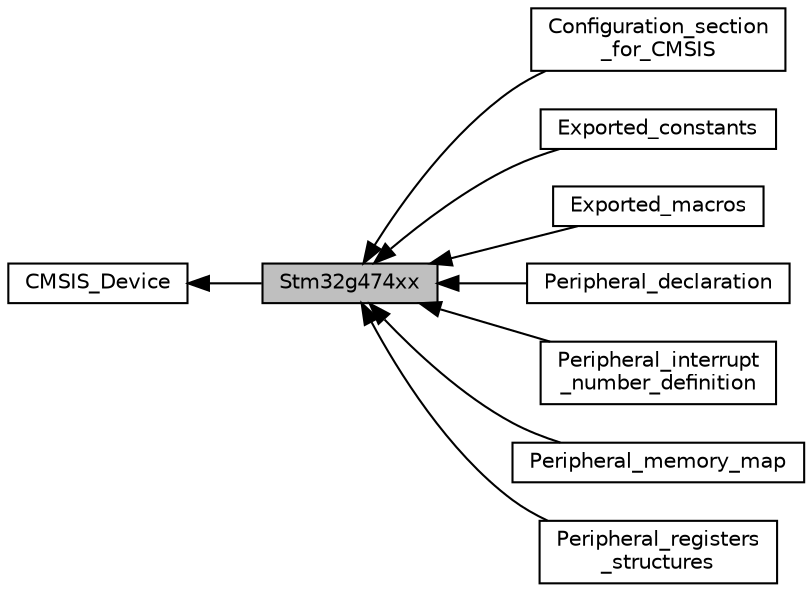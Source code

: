 digraph "Stm32g474xx"
{
  edge [fontname="Helvetica",fontsize="10",labelfontname="Helvetica",labelfontsize="10"];
  node [fontname="Helvetica",fontsize="10",shape=box];
  rankdir=LR;
  Node2 [label="CMSIS_Device",height=0.2,width=0.4,color="black", fillcolor="white", style="filled",URL="$group__CMSIS__Device.html",tooltip=" "];
  Node3 [label="Configuration_section\l_for_CMSIS",height=0.2,width=0.4,color="black", fillcolor="white", style="filled",URL="$group__Configuration__section__for__CMSIS.html",tooltip=" "];
  Node8 [label="Exported_constants",height=0.2,width=0.4,color="black", fillcolor="white", style="filled",URL="$group__Exported__constants.html",tooltip=" "];
  Node9 [label="Exported_macros",height=0.2,width=0.4,color="black", fillcolor="white", style="filled",URL="$group__Exported__macros.html",tooltip=" "];
  Node7 [label="Peripheral_declaration",height=0.2,width=0.4,color="black", fillcolor="white", style="filled",URL="$group__Peripheral__declaration.html",tooltip=" "];
  Node4 [label="Peripheral_interrupt\l_number_definition",height=0.2,width=0.4,color="black", fillcolor="white", style="filled",URL="$group__Peripheral__interrupt__number__definition.html",tooltip=" "];
  Node6 [label="Peripheral_memory_map",height=0.2,width=0.4,color="black", fillcolor="white", style="filled",URL="$group__Peripheral__memory__map.html",tooltip=" "];
  Node5 [label="Peripheral_registers\l_structures",height=0.2,width=0.4,color="black", fillcolor="white", style="filled",URL="$group__Peripheral__registers__structures.html",tooltip=" "];
  Node1 [label="Stm32g474xx",height=0.2,width=0.4,color="black", fillcolor="grey75", style="filled", fontcolor="black",tooltip=" "];
  Node2->Node1 [shape=plaintext, dir="back", style="solid"];
  Node1->Node3 [shape=plaintext, dir="back", style="solid"];
  Node1->Node4 [shape=plaintext, dir="back", style="solid"];
  Node1->Node5 [shape=plaintext, dir="back", style="solid"];
  Node1->Node6 [shape=plaintext, dir="back", style="solid"];
  Node1->Node7 [shape=plaintext, dir="back", style="solid"];
  Node1->Node8 [shape=plaintext, dir="back", style="solid"];
  Node1->Node9 [shape=plaintext, dir="back", style="solid"];
}
